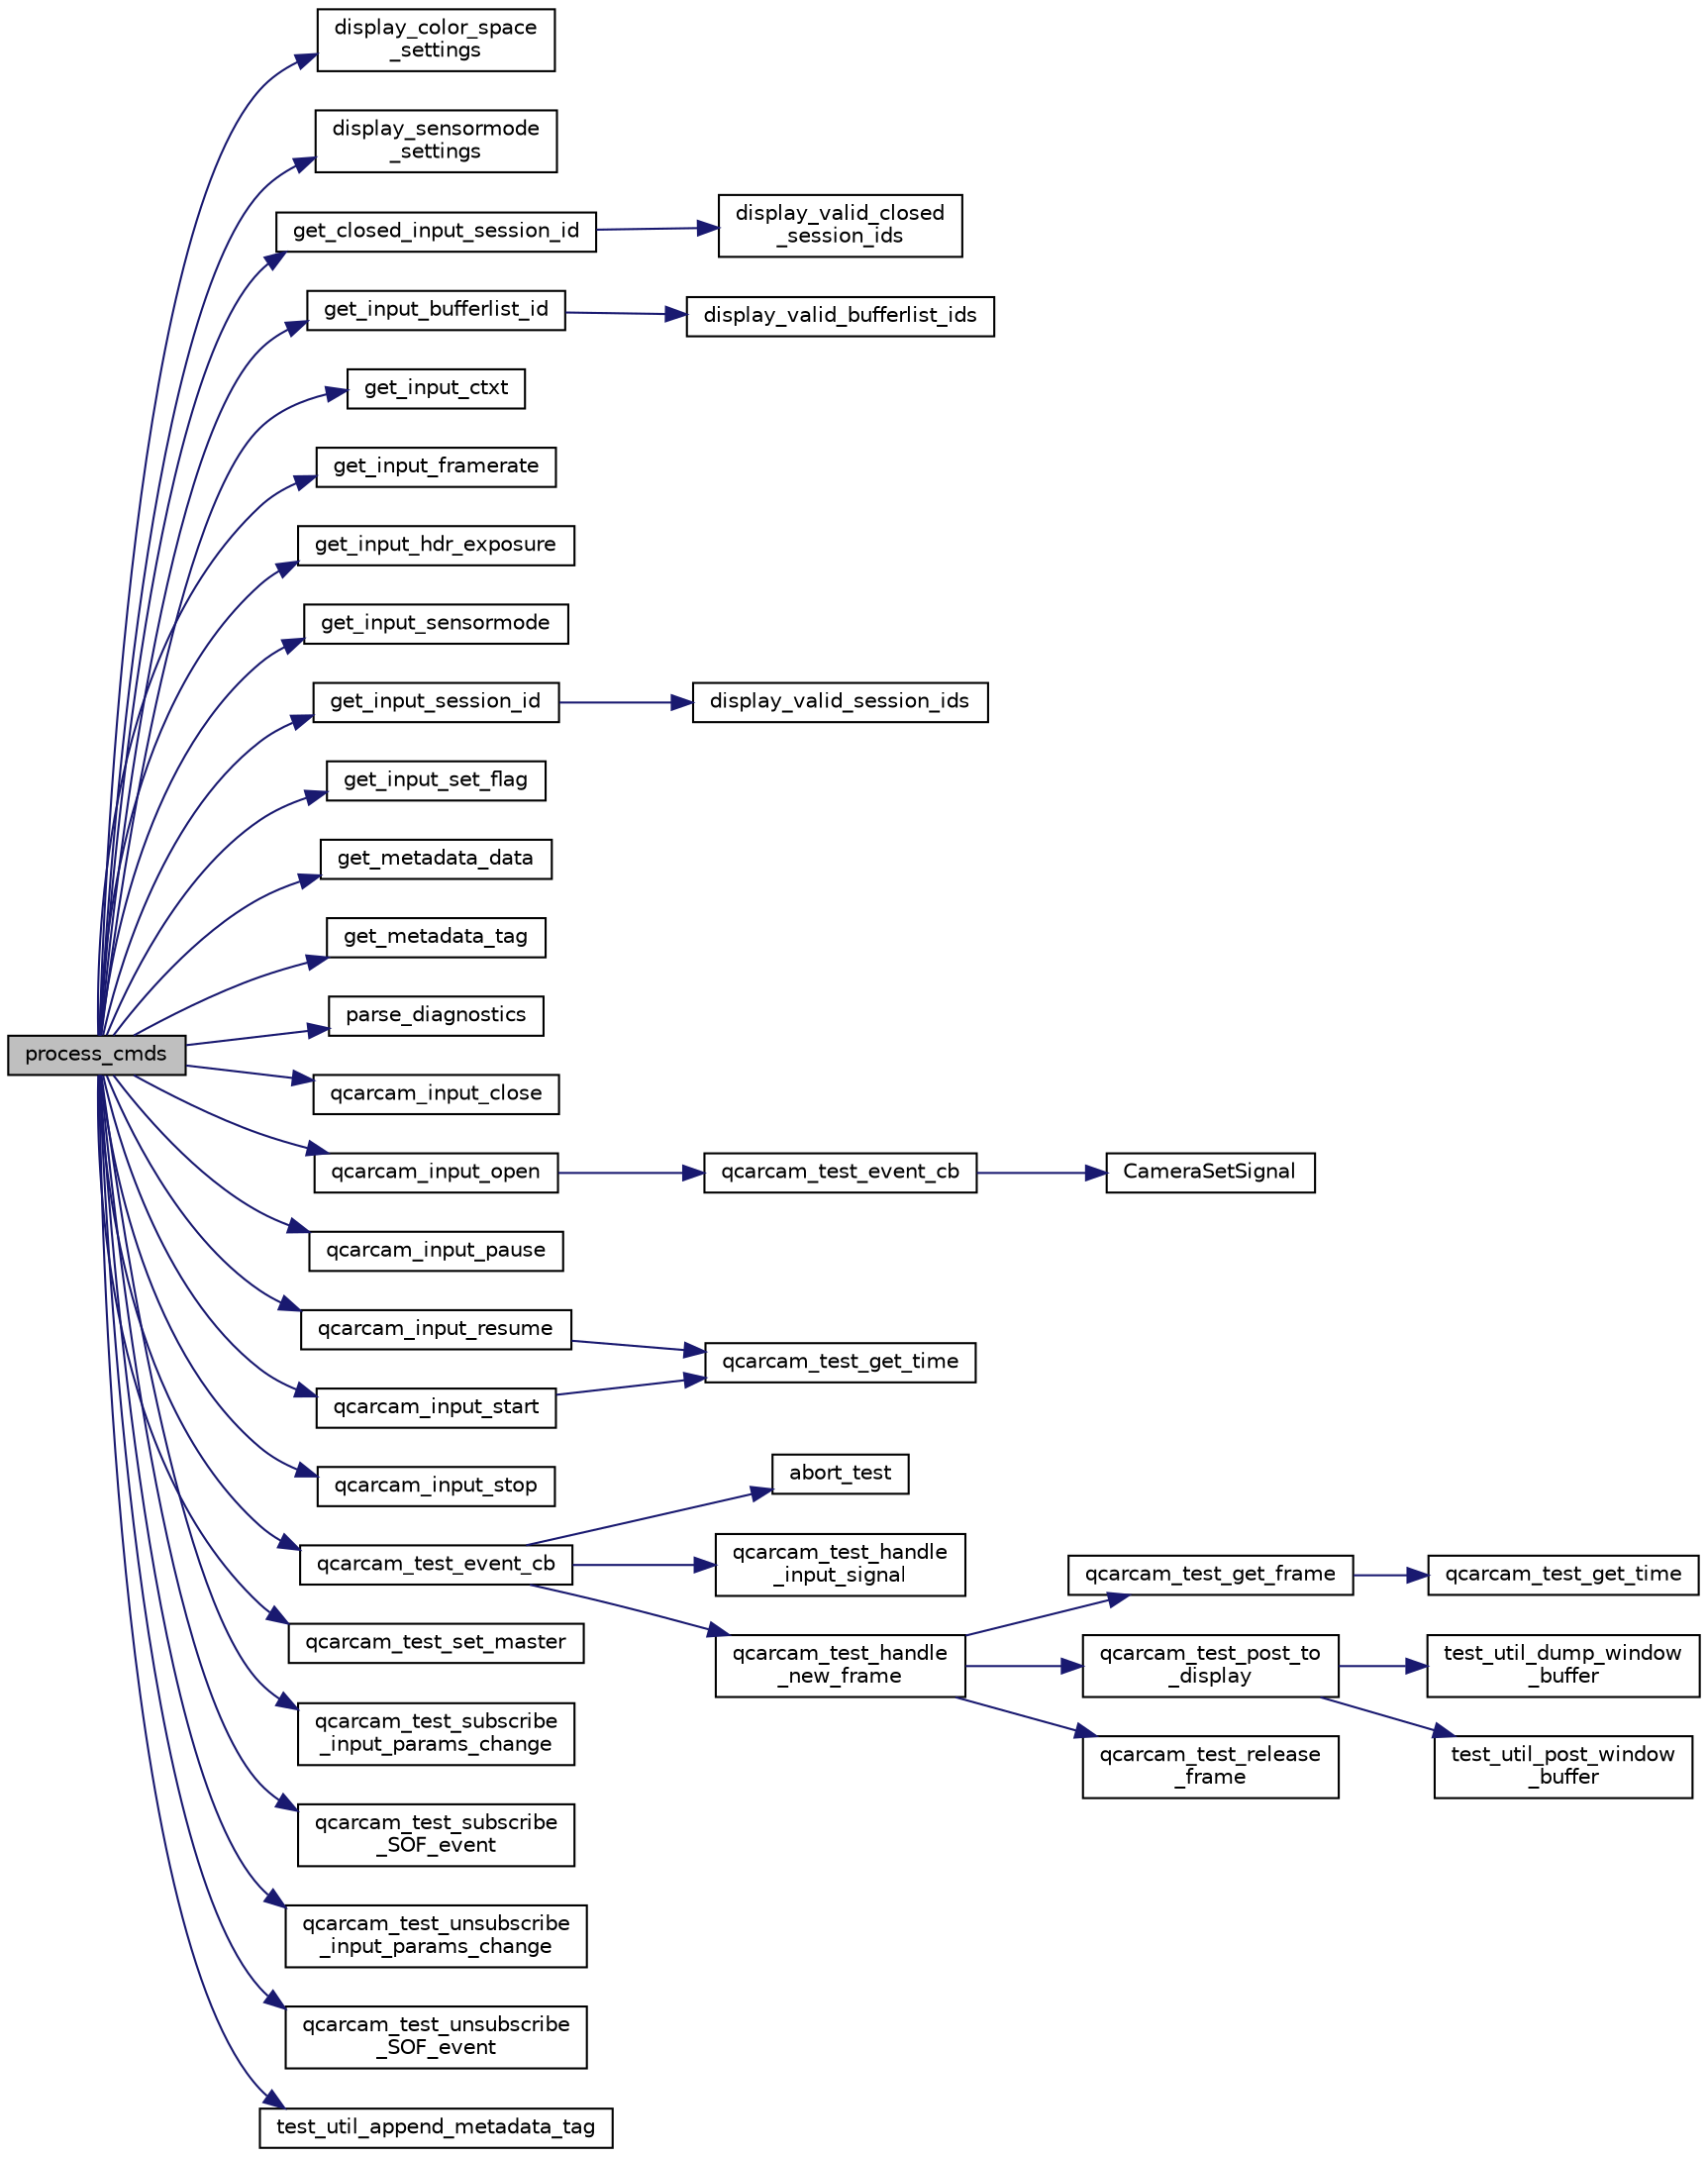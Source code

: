digraph "process_cmds"
{
 // LATEX_PDF_SIZE
  edge [fontname="Helvetica",fontsize="10",labelfontname="Helvetica",labelfontsize="10"];
  node [fontname="Helvetica",fontsize="10",shape=record];
  rankdir="LR";
  Node1 [label="process_cmds",height=0.2,width=0.4,color="black", fillcolor="grey75", style="filled", fontcolor="black",tooltip=" "];
  Node1 -> Node2 [color="midnightblue",fontsize="10",style="solid"];
  Node2 [label="display_color_space\l_settings",height=0.2,width=0.4,color="black", fillcolor="white", style="filled",URL="$qcarcam__test__menu_8cpp.html#a60cb508df00fafdfc791c6dc9eb8a945",tooltip=" "];
  Node1 -> Node3 [color="midnightblue",fontsize="10",style="solid"];
  Node3 [label="display_sensormode\l_settings",height=0.2,width=0.4,color="black", fillcolor="white", style="filled",URL="$qcarcam__test__menu_8cpp.html#ae2fc613c7ca7af17e271a6829a70957b",tooltip=" "];
  Node1 -> Node4 [color="midnightblue",fontsize="10",style="solid"];
  Node4 [label="get_closed_input_session_id",height=0.2,width=0.4,color="black", fillcolor="white", style="filled",URL="$qcarcam__test__menu_8cpp.html#ad42b00ee7ecfb328fac81814e4c295ff",tooltip=" "];
  Node4 -> Node5 [color="midnightblue",fontsize="10",style="solid"];
  Node5 [label="display_valid_closed\l_session_ids",height=0.2,width=0.4,color="black", fillcolor="white", style="filled",URL="$qcarcam__test__menu_8cpp.html#aaa9897b45f9e549958e87ac7bc3945b8",tooltip=" "];
  Node1 -> Node6 [color="midnightblue",fontsize="10",style="solid"];
  Node6 [label="get_input_bufferlist_id",height=0.2,width=0.4,color="black", fillcolor="white", style="filled",URL="$qcarcam__test__menu_8cpp.html#a7d987a813a5657d7b0f6718f887743ba",tooltip=" "];
  Node6 -> Node7 [color="midnightblue",fontsize="10",style="solid"];
  Node7 [label="display_valid_bufferlist_ids",height=0.2,width=0.4,color="black", fillcolor="white", style="filled",URL="$qcarcam__test__menu_8cpp.html#af5d57f6ea55f3ee312e0608f655e47c9",tooltip=" "];
  Node1 -> Node8 [color="midnightblue",fontsize="10",style="solid"];
  Node8 [label="get_input_ctxt",height=0.2,width=0.4,color="black", fillcolor="white", style="filled",URL="$qcarcam__test__menu_8cpp.html#a0c5b5176dd85ec189dc8fad5417b8f26",tooltip=" "];
  Node1 -> Node9 [color="midnightblue",fontsize="10",style="solid"];
  Node9 [label="get_input_framerate",height=0.2,width=0.4,color="black", fillcolor="white", style="filled",URL="$qcarcam__test__menu_8cpp.html#ab9ea2f8504ccea663b635d763b437bda",tooltip=" "];
  Node1 -> Node10 [color="midnightblue",fontsize="10",style="solid"];
  Node10 [label="get_input_hdr_exposure",height=0.2,width=0.4,color="black", fillcolor="white", style="filled",URL="$qcarcam__test__menu_8cpp.html#a9b1803f05996920059ed78b03cc7be6d",tooltip=" "];
  Node1 -> Node11 [color="midnightblue",fontsize="10",style="solid"];
  Node11 [label="get_input_sensormode",height=0.2,width=0.4,color="black", fillcolor="white", style="filled",URL="$qcarcam__test__menu_8cpp.html#af05a4a74fc485b79b4e6fdab9128b166",tooltip=" "];
  Node1 -> Node12 [color="midnightblue",fontsize="10",style="solid"];
  Node12 [label="get_input_session_id",height=0.2,width=0.4,color="black", fillcolor="white", style="filled",URL="$qcarcam__test__menu_8cpp.html#abd31b667623c554e12d1bc0b993353f9",tooltip=" "];
  Node12 -> Node13 [color="midnightblue",fontsize="10",style="solid"];
  Node13 [label="display_valid_session_ids",height=0.2,width=0.4,color="black", fillcolor="white", style="filled",URL="$qcarcam__test__menu_8cpp.html#a8354698a26421dca0b4e77d38059d7c6",tooltip=" "];
  Node1 -> Node14 [color="midnightblue",fontsize="10",style="solid"];
  Node14 [label="get_input_set_flag",height=0.2,width=0.4,color="black", fillcolor="white", style="filled",URL="$qcarcam__test__menu_8cpp.html#ab8f98cb77b31c3f36c4f22cf694aeaea",tooltip=" "];
  Node1 -> Node15 [color="midnightblue",fontsize="10",style="solid"];
  Node15 [label="get_metadata_data",height=0.2,width=0.4,color="black", fillcolor="white", style="filled",URL="$qcarcam__test__menu_8cpp.html#a87dd9167318b18c2205ffec6b447ba07",tooltip=" "];
  Node1 -> Node16 [color="midnightblue",fontsize="10",style="solid"];
  Node16 [label="get_metadata_tag",height=0.2,width=0.4,color="black", fillcolor="white", style="filled",URL="$qcarcam__test__menu_8cpp.html#a5779cb92e3d232f3cf3b502872a24449",tooltip=" "];
  Node1 -> Node17 [color="midnightblue",fontsize="10",style="solid"];
  Node17 [label="parse_diagnostics",height=0.2,width=0.4,color="black", fillcolor="white", style="filled",URL="$qcarcam__test__menu_8cpp.html#a0ededb5a649ab952fbc1ab085f8db0f0",tooltip=" "];
  Node1 -> Node18 [color="midnightblue",fontsize="10",style="solid"];
  Node18 [label="qcarcam_input_close",height=0.2,width=0.4,color="black", fillcolor="white", style="filled",URL="$qcarcam__test_8cpp.html#a08b23af4883ee1ac540f406eddbe9f8a",tooltip=" "];
  Node1 -> Node19 [color="midnightblue",fontsize="10",style="solid"];
  Node19 [label="qcarcam_input_open",height=0.2,width=0.4,color="black", fillcolor="white", style="filled",URL="$qcarcam__test_8cpp.html#a65227182bf5eedafcb7472ab75ff9001",tooltip=" "];
  Node19 -> Node20 [color="midnightblue",fontsize="10",style="solid"];
  Node20 [label="qcarcam_test_event_cb",height=0.2,width=0.4,color="black", fillcolor="white", style="filled",URL="$qcarcam__test_8cpp.html#a7f4d5cb3936ed2c24cd92bd0e1964242",tooltip=" "];
  Node20 -> Node21 [color="midnightblue",fontsize="10",style="solid"];
  Node21 [label="CameraSetSignal",height=0.2,width=0.4,color="black", fillcolor="white", style="filled",URL="$qcarcam__test_8cpp.html#a49a5e086861eaacb4069a03c4ea8c731",tooltip=" "];
  Node1 -> Node22 [color="midnightblue",fontsize="10",style="solid"];
  Node22 [label="qcarcam_input_pause",height=0.2,width=0.4,color="black", fillcolor="white", style="filled",URL="$qcarcam__test_8cpp.html#a6f81953cb32cca41fd71de50ba8bcb69",tooltip=" "];
  Node1 -> Node23 [color="midnightblue",fontsize="10",style="solid"];
  Node23 [label="qcarcam_input_resume",height=0.2,width=0.4,color="black", fillcolor="white", style="filled",URL="$qcarcam__test_8cpp.html#a771495f4ddec4db0f276b9f766b70802",tooltip=" "];
  Node23 -> Node24 [color="midnightblue",fontsize="10",style="solid"];
  Node24 [label="qcarcam_test_get_time",height=0.2,width=0.4,color="black", fillcolor="white", style="filled",URL="$qcarcam__test_8cpp.html#a8797fba9a1603854ac68a21d6824169a",tooltip=" "];
  Node1 -> Node25 [color="midnightblue",fontsize="10",style="solid"];
  Node25 [label="qcarcam_input_start",height=0.2,width=0.4,color="black", fillcolor="white", style="filled",URL="$qcarcam__test_8cpp.html#a618ce40fb6f604b475d7bfc027f76db1",tooltip=" "];
  Node25 -> Node24 [color="midnightblue",fontsize="10",style="solid"];
  Node1 -> Node26 [color="midnightblue",fontsize="10",style="solid"];
  Node26 [label="qcarcam_input_stop",height=0.2,width=0.4,color="black", fillcolor="white", style="filled",URL="$qcarcam__test_8cpp.html#afbd790e052c2ac6e127950ace2074189",tooltip=" "];
  Node1 -> Node27 [color="midnightblue",fontsize="10",style="solid"];
  Node27 [label="qcarcam_test_event_cb",height=0.2,width=0.4,color="black", fillcolor="white", style="filled",URL="$qcarcam__rvc_8cpp.html#a112471bf458b66abe0dd76c217754482",tooltip=" "];
  Node27 -> Node28 [color="midnightblue",fontsize="10",style="solid"];
  Node28 [label="abort_test",height=0.2,width=0.4,color="black", fillcolor="white", style="filled",URL="$qcarcam__rvc_8cpp.html#abb659ea4fcdda24ef85ed84745407cfc",tooltip=" "];
  Node27 -> Node29 [color="midnightblue",fontsize="10",style="solid"];
  Node29 [label="qcarcam_test_handle\l_input_signal",height=0.2,width=0.4,color="black", fillcolor="white", style="filled",URL="$qcarcam__rvc_8cpp.html#af672706e12362c441374d68146e82dff",tooltip=" "];
  Node27 -> Node30 [color="midnightblue",fontsize="10",style="solid"];
  Node30 [label="qcarcam_test_handle\l_new_frame",height=0.2,width=0.4,color="black", fillcolor="white", style="filled",URL="$qcarcam__rvc_8cpp.html#aec784c5d12a56f33367470f1bce01bdd",tooltip=" "];
  Node30 -> Node31 [color="midnightblue",fontsize="10",style="solid"];
  Node31 [label="qcarcam_test_get_frame",height=0.2,width=0.4,color="black", fillcolor="white", style="filled",URL="$qcarcam__rvc_8cpp.html#a1f25d391f014163f12a83cf53990f3ad",tooltip=" "];
  Node31 -> Node32 [color="midnightblue",fontsize="10",style="solid"];
  Node32 [label="qcarcam_test_get_time",height=0.2,width=0.4,color="black", fillcolor="white", style="filled",URL="$qcarcam__rvc_8cpp.html#a49eba9a5794cb489599faae181f4fc6c",tooltip=" "];
  Node30 -> Node33 [color="midnightblue",fontsize="10",style="solid"];
  Node33 [label="qcarcam_test_post_to\l_display",height=0.2,width=0.4,color="black", fillcolor="white", style="filled",URL="$qcarcam__rvc_8cpp.html#a890e54ec2c2b5966688b903e60463af8",tooltip=" "];
  Node33 -> Node34 [color="midnightblue",fontsize="10",style="solid"];
  Node34 [label="test_util_dump_window\l_buffer",height=0.2,width=0.4,color="black", fillcolor="white", style="filled",URL="$test__util_8h.html#adcaaa3e1cf469ccc80284c0b7cc88372",tooltip="Dump frame to a file."];
  Node33 -> Node35 [color="midnightblue",fontsize="10",style="solid"];
  Node35 [label="test_util_post_window\l_buffer",height=0.2,width=0.4,color="black", fillcolor="white", style="filled",URL="$test__util_8h.html#a191c23327dba8ce55420c876825137a6",tooltip="Send frame to display."];
  Node30 -> Node36 [color="midnightblue",fontsize="10",style="solid"];
  Node36 [label="qcarcam_test_release\l_frame",height=0.2,width=0.4,color="black", fillcolor="white", style="filled",URL="$qcarcam__rvc_8cpp.html#a0cef3c8b0ec3193eb777f02a792b3d37",tooltip=" "];
  Node1 -> Node37 [color="midnightblue",fontsize="10",style="solid"];
  Node37 [label="qcarcam_test_set_master",height=0.2,width=0.4,color="black", fillcolor="white", style="filled",URL="$qcarcam__test__menu_8cpp.html#ad1300adf7f5bf496591091de6c24d965",tooltip=" "];
  Node1 -> Node38 [color="midnightblue",fontsize="10",style="solid"];
  Node38 [label="qcarcam_test_subscribe\l_input_params_change",height=0.2,width=0.4,color="black", fillcolor="white", style="filled",URL="$qcarcam__test__menu_8cpp.html#af2803d95661f8f6df600a0d2f42c3ff6",tooltip=" "];
  Node1 -> Node39 [color="midnightblue",fontsize="10",style="solid"];
  Node39 [label="qcarcam_test_subscribe\l_SOF_event",height=0.2,width=0.4,color="black", fillcolor="white", style="filled",URL="$qcarcam__test__menu_8cpp.html#a4a1a921131b3981e5196c531d30876db",tooltip=" "];
  Node1 -> Node40 [color="midnightblue",fontsize="10",style="solid"];
  Node40 [label="qcarcam_test_unsubscribe\l_input_params_change",height=0.2,width=0.4,color="black", fillcolor="white", style="filled",URL="$qcarcam__test__menu_8cpp.html#ab54417f6a22f7f6634bdb6ce31c544b2",tooltip=" "];
  Node1 -> Node41 [color="midnightblue",fontsize="10",style="solid"];
  Node41 [label="qcarcam_test_unsubscribe\l_SOF_event",height=0.2,width=0.4,color="black", fillcolor="white", style="filled",URL="$qcarcam__test__menu_8cpp.html#affe4880f6957df14e10fc4a9d6f62bad",tooltip=" "];
  Node1 -> Node42 [color="midnightblue",fontsize="10",style="solid"];
  Node42 [label="test_util_append_metadata_tag",height=0.2,width=0.4,color="black", fillcolor="white", style="filled",URL="$test__util_8h.html#adc54f297e50d2141df5ca2cdf46c31be",tooltip="Append metadata entry to all buffers."];
}
